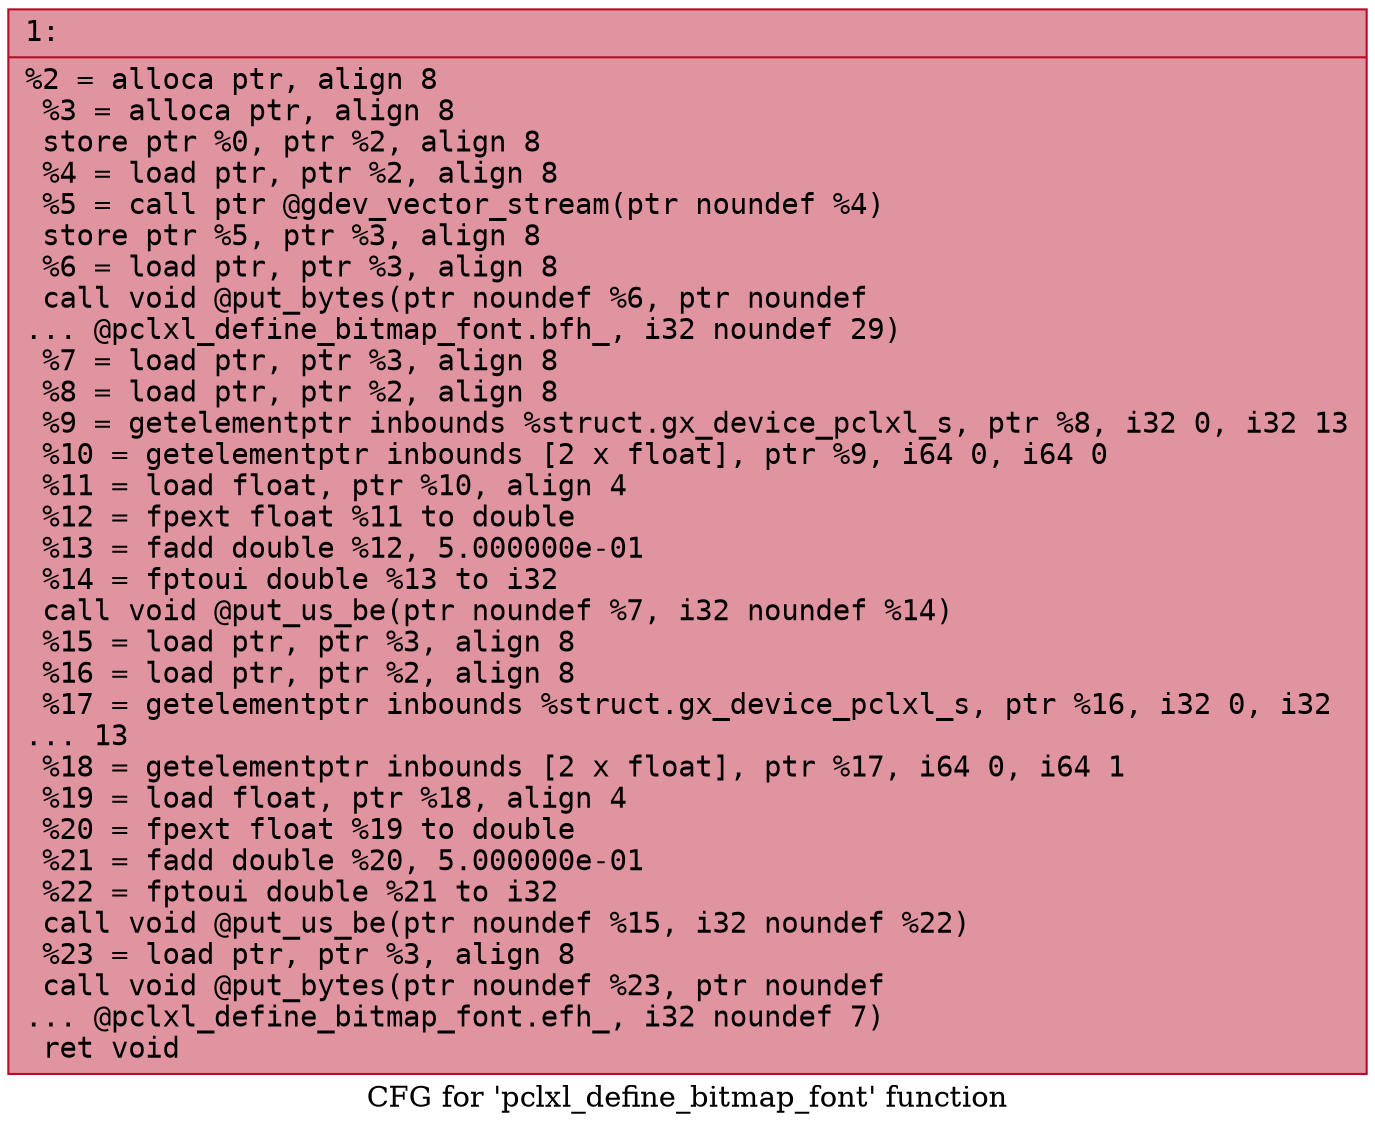 digraph "CFG for 'pclxl_define_bitmap_font' function" {
	label="CFG for 'pclxl_define_bitmap_font' function";

	Node0x600003baeb20 [shape=record,color="#b70d28ff", style=filled, fillcolor="#b70d2870" fontname="Courier",label="{1:\l|  %2 = alloca ptr, align 8\l  %3 = alloca ptr, align 8\l  store ptr %0, ptr %2, align 8\l  %4 = load ptr, ptr %2, align 8\l  %5 = call ptr @gdev_vector_stream(ptr noundef %4)\l  store ptr %5, ptr %3, align 8\l  %6 = load ptr, ptr %3, align 8\l  call void @put_bytes(ptr noundef %6, ptr noundef\l... @pclxl_define_bitmap_font.bfh_, i32 noundef 29)\l  %7 = load ptr, ptr %3, align 8\l  %8 = load ptr, ptr %2, align 8\l  %9 = getelementptr inbounds %struct.gx_device_pclxl_s, ptr %8, i32 0, i32 13\l  %10 = getelementptr inbounds [2 x float], ptr %9, i64 0, i64 0\l  %11 = load float, ptr %10, align 4\l  %12 = fpext float %11 to double\l  %13 = fadd double %12, 5.000000e-01\l  %14 = fptoui double %13 to i32\l  call void @put_us_be(ptr noundef %7, i32 noundef %14)\l  %15 = load ptr, ptr %3, align 8\l  %16 = load ptr, ptr %2, align 8\l  %17 = getelementptr inbounds %struct.gx_device_pclxl_s, ptr %16, i32 0, i32\l... 13\l  %18 = getelementptr inbounds [2 x float], ptr %17, i64 0, i64 1\l  %19 = load float, ptr %18, align 4\l  %20 = fpext float %19 to double\l  %21 = fadd double %20, 5.000000e-01\l  %22 = fptoui double %21 to i32\l  call void @put_us_be(ptr noundef %15, i32 noundef %22)\l  %23 = load ptr, ptr %3, align 8\l  call void @put_bytes(ptr noundef %23, ptr noundef\l... @pclxl_define_bitmap_font.efh_, i32 noundef 7)\l  ret void\l}"];
}
